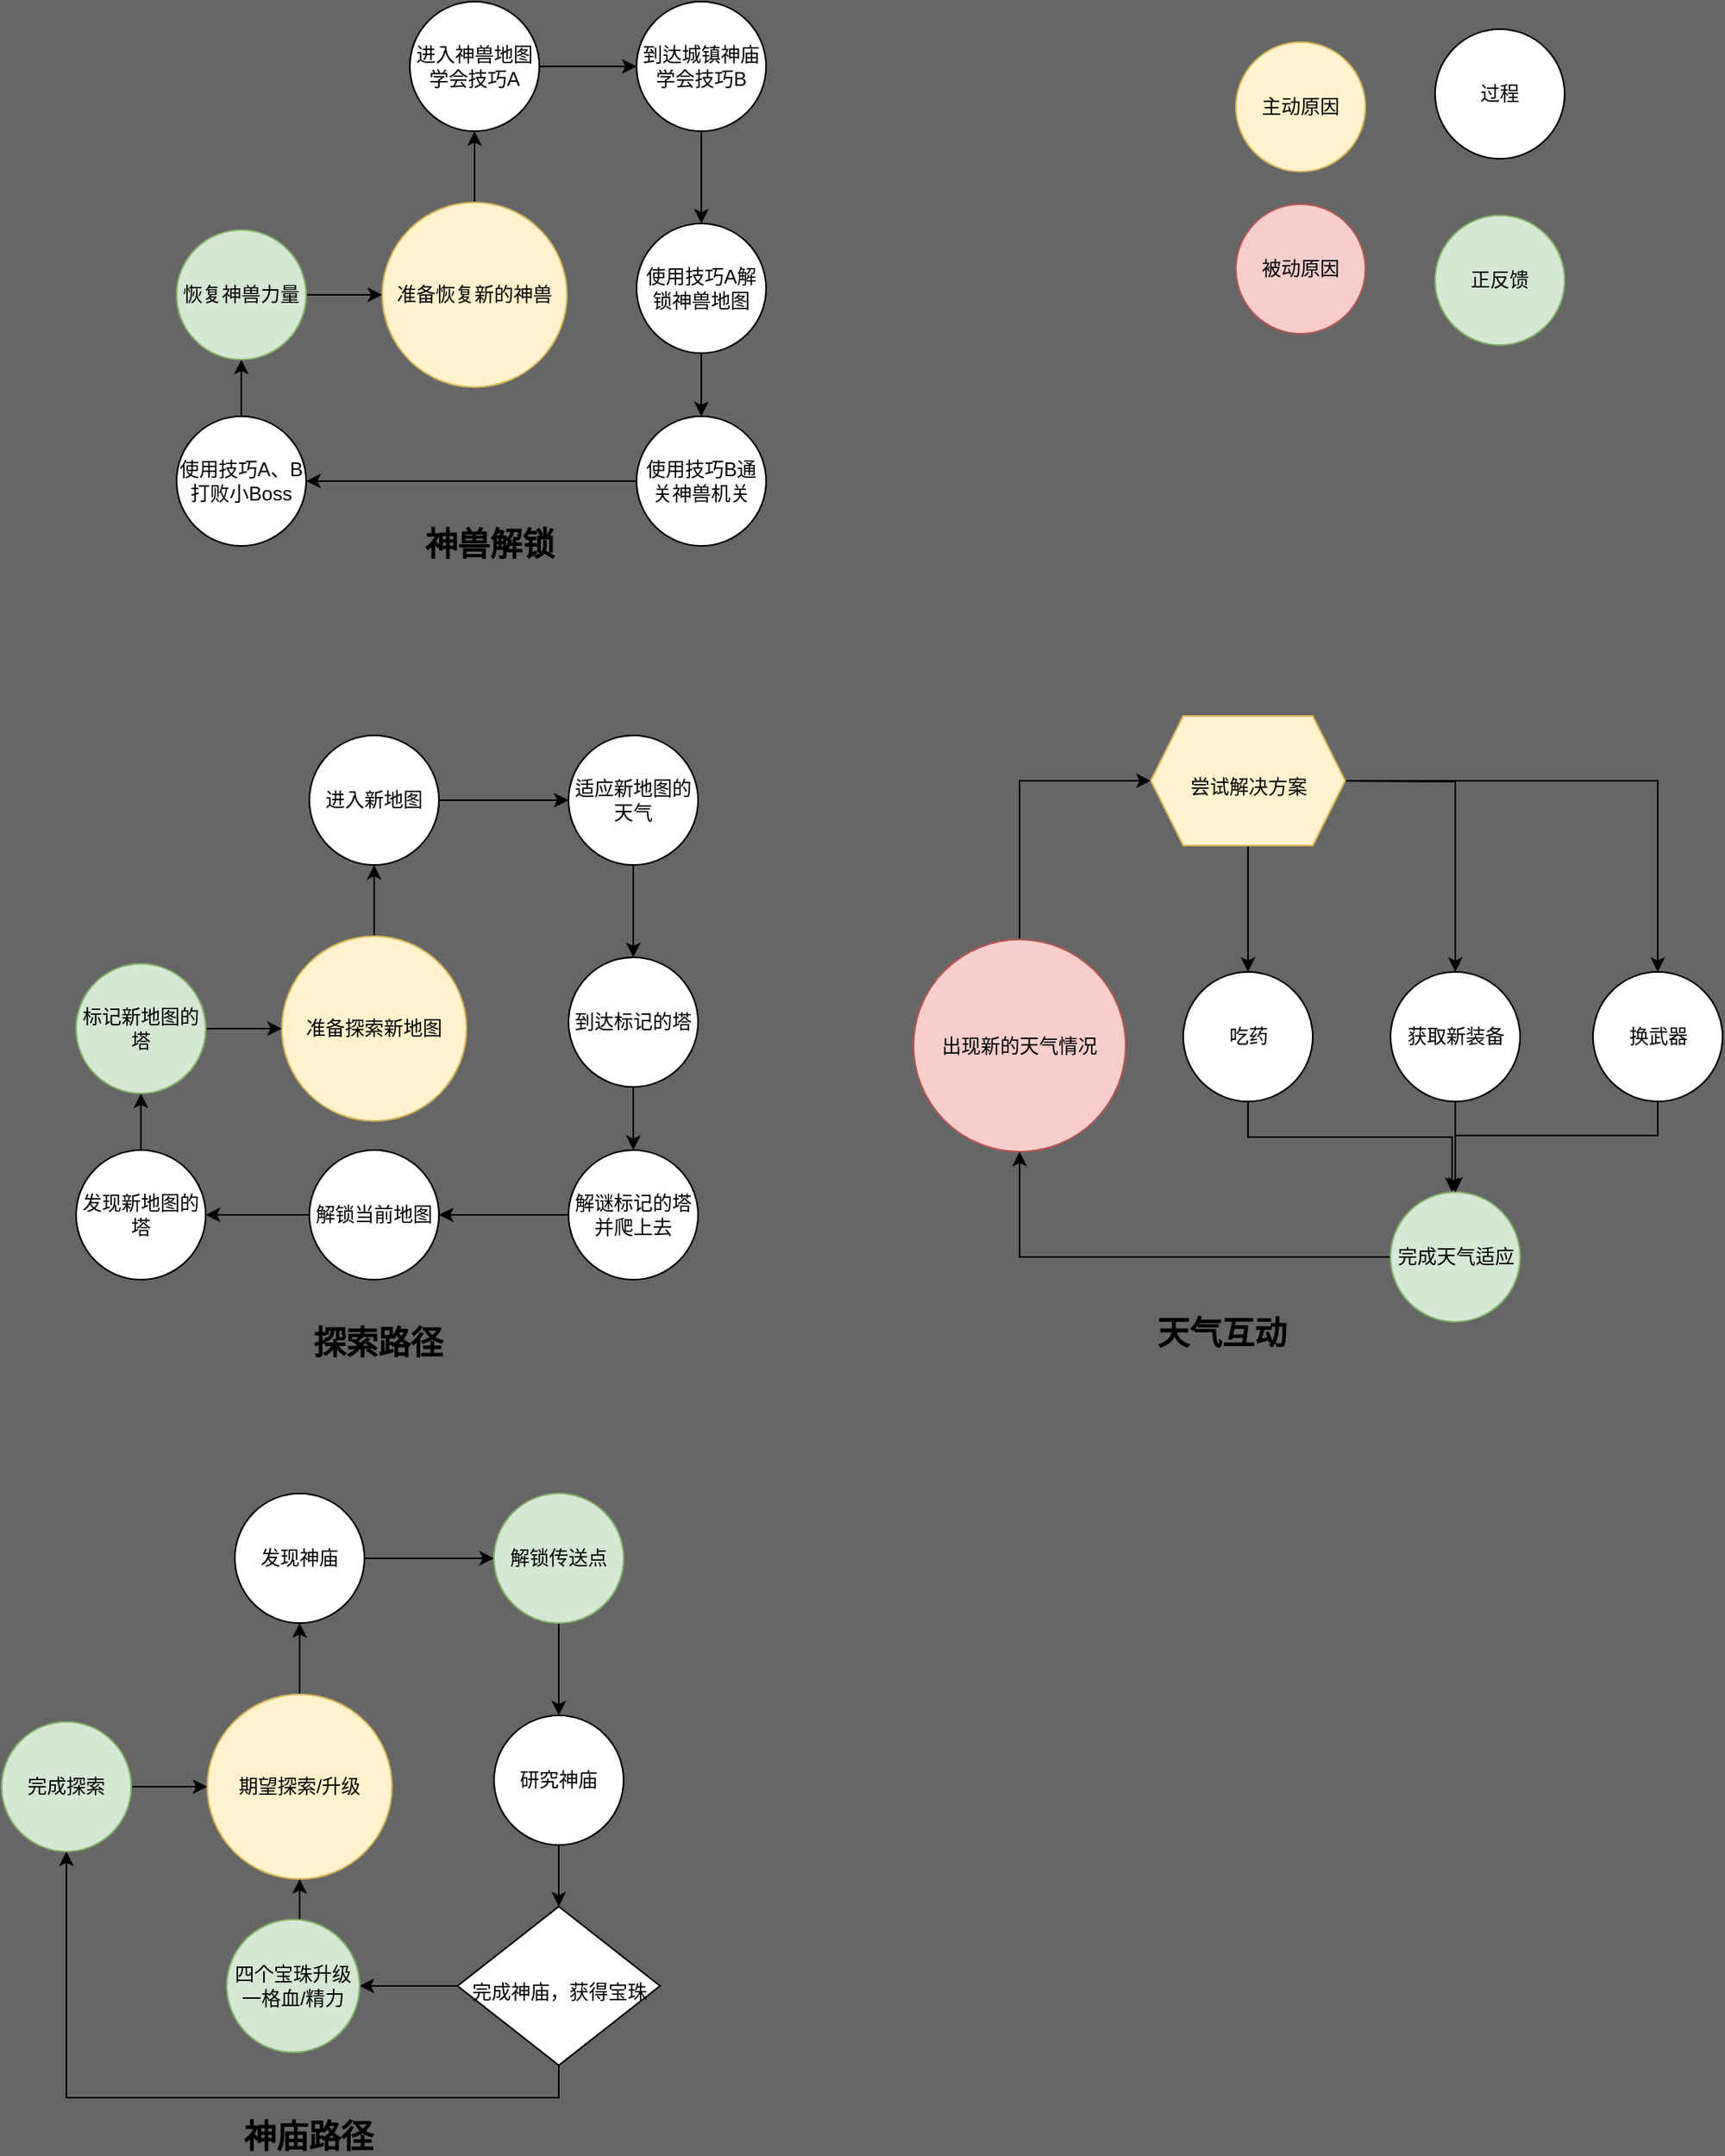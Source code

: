 <mxfile version="16.2.7" type="github">
  <diagram id="2k6ynhvocoArQwfx4wz_" name="Page-1">
    <mxGraphModel dx="2268" dy="1175" grid="0" gridSize="10" guides="1" tooltips="1" connect="1" arrows="1" fold="1" page="1" pageScale="1" pageWidth="1169" pageHeight="1654" background="#666666" math="0" shadow="0">
      <root>
        <mxCell id="0" />
        <mxCell id="1" parent="0" />
        <mxCell id="vJnhW9JEeM3DnVXwUldM-8" style="edgeStyle=orthogonalEdgeStyle;rounded=0;orthogonalLoop=1;jettySize=auto;html=1;entryX=0.5;entryY=1;entryDx=0;entryDy=0;" edge="1" parent="1" source="vJnhW9JEeM3DnVXwUldM-6" target="vJnhW9JEeM3DnVXwUldM-7">
          <mxGeometry relative="1" as="geometry" />
        </mxCell>
        <mxCell id="vJnhW9JEeM3DnVXwUldM-6" value="准备恢复新的神兽" style="ellipse;whiteSpace=wrap;html=1;aspect=fixed;fillColor=#fff2cc;strokeColor=#d6b656;" vertex="1" parent="1">
          <mxGeometry x="315" y="247" width="114" height="114" as="geometry" />
        </mxCell>
        <mxCell id="vJnhW9JEeM3DnVXwUldM-10" style="edgeStyle=orthogonalEdgeStyle;rounded=0;orthogonalLoop=1;jettySize=auto;html=1;" edge="1" parent="1" source="vJnhW9JEeM3DnVXwUldM-7" target="vJnhW9JEeM3DnVXwUldM-9">
          <mxGeometry relative="1" as="geometry" />
        </mxCell>
        <mxCell id="vJnhW9JEeM3DnVXwUldM-7" value="进入神兽地图&lt;br&gt;学会技巧A" style="ellipse;whiteSpace=wrap;html=1;aspect=fixed;" vertex="1" parent="1">
          <mxGeometry x="332" y="123" width="80" height="80" as="geometry" />
        </mxCell>
        <mxCell id="vJnhW9JEeM3DnVXwUldM-14" value="" style="edgeStyle=orthogonalEdgeStyle;rounded=0;orthogonalLoop=1;jettySize=auto;html=1;" edge="1" parent="1" source="vJnhW9JEeM3DnVXwUldM-9" target="vJnhW9JEeM3DnVXwUldM-13">
          <mxGeometry relative="1" as="geometry" />
        </mxCell>
        <mxCell id="vJnhW9JEeM3DnVXwUldM-9" value="到达城镇神庙&lt;br&gt;学会技巧B" style="ellipse;whiteSpace=wrap;html=1;aspect=fixed;" vertex="1" parent="1">
          <mxGeometry x="472" y="123" width="80" height="80" as="geometry" />
        </mxCell>
        <mxCell id="vJnhW9JEeM3DnVXwUldM-16" value="" style="edgeStyle=orthogonalEdgeStyle;rounded=0;orthogonalLoop=1;jettySize=auto;html=1;" edge="1" parent="1" source="vJnhW9JEeM3DnVXwUldM-13" target="vJnhW9JEeM3DnVXwUldM-15">
          <mxGeometry relative="1" as="geometry" />
        </mxCell>
        <mxCell id="vJnhW9JEeM3DnVXwUldM-13" value="使用技巧A解锁神兽地图" style="ellipse;whiteSpace=wrap;html=1;aspect=fixed;" vertex="1" parent="1">
          <mxGeometry x="472" y="260" width="80" height="80" as="geometry" />
        </mxCell>
        <mxCell id="vJnhW9JEeM3DnVXwUldM-18" value="" style="edgeStyle=orthogonalEdgeStyle;rounded=0;orthogonalLoop=1;jettySize=auto;html=1;" edge="1" parent="1" source="vJnhW9JEeM3DnVXwUldM-15" target="vJnhW9JEeM3DnVXwUldM-17">
          <mxGeometry relative="1" as="geometry" />
        </mxCell>
        <mxCell id="vJnhW9JEeM3DnVXwUldM-15" value="使用技巧B通关神兽机关" style="ellipse;whiteSpace=wrap;html=1;aspect=fixed;" vertex="1" parent="1">
          <mxGeometry x="472" y="379" width="80" height="80" as="geometry" />
        </mxCell>
        <mxCell id="vJnhW9JEeM3DnVXwUldM-21" value="" style="edgeStyle=orthogonalEdgeStyle;rounded=0;orthogonalLoop=1;jettySize=auto;html=1;" edge="1" parent="1" source="vJnhW9JEeM3DnVXwUldM-17" target="vJnhW9JEeM3DnVXwUldM-20">
          <mxGeometry relative="1" as="geometry" />
        </mxCell>
        <mxCell id="vJnhW9JEeM3DnVXwUldM-17" value="使用技巧A、B打败小Boss" style="ellipse;whiteSpace=wrap;html=1;aspect=fixed;" vertex="1" parent="1">
          <mxGeometry x="188" y="379" width="80" height="80" as="geometry" />
        </mxCell>
        <mxCell id="vJnhW9JEeM3DnVXwUldM-22" style="edgeStyle=orthogonalEdgeStyle;rounded=0;orthogonalLoop=1;jettySize=auto;html=1;" edge="1" parent="1" source="vJnhW9JEeM3DnVXwUldM-20" target="vJnhW9JEeM3DnVXwUldM-6">
          <mxGeometry relative="1" as="geometry" />
        </mxCell>
        <mxCell id="vJnhW9JEeM3DnVXwUldM-20" value="恢复神兽力量" style="ellipse;whiteSpace=wrap;html=1;aspect=fixed;fillColor=#d5e8d4;strokeColor=#82b366;" vertex="1" parent="1">
          <mxGeometry x="188" y="264" width="80" height="80" as="geometry" />
        </mxCell>
        <mxCell id="vJnhW9JEeM3DnVXwUldM-23" value="&lt;font style=&quot;font-size: 20px&quot;&gt;&lt;b&gt;神兽解锁&lt;/b&gt;&lt;/font&gt;" style="text;html=1;align=center;verticalAlign=middle;resizable=0;points=[];autosize=1;strokeColor=none;fillColor=none;" vertex="1" parent="1">
          <mxGeometry x="336" y="447" width="90" height="20" as="geometry" />
        </mxCell>
        <mxCell id="vJnhW9JEeM3DnVXwUldM-24" style="edgeStyle=orthogonalEdgeStyle;rounded=0;orthogonalLoop=1;jettySize=auto;html=1;entryX=0.5;entryY=1;entryDx=0;entryDy=0;" edge="1" parent="1" source="vJnhW9JEeM3DnVXwUldM-25" target="vJnhW9JEeM3DnVXwUldM-27">
          <mxGeometry relative="1" as="geometry" />
        </mxCell>
        <mxCell id="vJnhW9JEeM3DnVXwUldM-25" value="准备探索新地图" style="ellipse;whiteSpace=wrap;html=1;aspect=fixed;fillColor=#fff2cc;strokeColor=#d6b656;" vertex="1" parent="1">
          <mxGeometry x="253" y="700" width="114" height="114" as="geometry" />
        </mxCell>
        <mxCell id="vJnhW9JEeM3DnVXwUldM-26" style="edgeStyle=orthogonalEdgeStyle;rounded=0;orthogonalLoop=1;jettySize=auto;html=1;" edge="1" parent="1" source="vJnhW9JEeM3DnVXwUldM-27" target="vJnhW9JEeM3DnVXwUldM-29">
          <mxGeometry relative="1" as="geometry" />
        </mxCell>
        <mxCell id="vJnhW9JEeM3DnVXwUldM-27" value="进入新地图" style="ellipse;whiteSpace=wrap;html=1;aspect=fixed;" vertex="1" parent="1">
          <mxGeometry x="270" y="576" width="80" height="80" as="geometry" />
        </mxCell>
        <mxCell id="vJnhW9JEeM3DnVXwUldM-28" value="" style="edgeStyle=orthogonalEdgeStyle;rounded=0;orthogonalLoop=1;jettySize=auto;html=1;" edge="1" parent="1" source="vJnhW9JEeM3DnVXwUldM-29" target="vJnhW9JEeM3DnVXwUldM-31">
          <mxGeometry relative="1" as="geometry" />
        </mxCell>
        <mxCell id="vJnhW9JEeM3DnVXwUldM-29" value="适应新地图的天气" style="ellipse;whiteSpace=wrap;html=1;aspect=fixed;" vertex="1" parent="1">
          <mxGeometry x="430" y="576" width="80" height="80" as="geometry" />
        </mxCell>
        <mxCell id="vJnhW9JEeM3DnVXwUldM-30" value="" style="edgeStyle=orthogonalEdgeStyle;rounded=0;orthogonalLoop=1;jettySize=auto;html=1;" edge="1" parent="1" source="vJnhW9JEeM3DnVXwUldM-31" target="vJnhW9JEeM3DnVXwUldM-33">
          <mxGeometry relative="1" as="geometry" />
        </mxCell>
        <mxCell id="vJnhW9JEeM3DnVXwUldM-31" value="到达标记的塔" style="ellipse;whiteSpace=wrap;html=1;aspect=fixed;" vertex="1" parent="1">
          <mxGeometry x="430" y="713" width="80" height="80" as="geometry" />
        </mxCell>
        <mxCell id="vJnhW9JEeM3DnVXwUldM-40" value="" style="edgeStyle=orthogonalEdgeStyle;rounded=0;orthogonalLoop=1;jettySize=auto;html=1;fontSize=20;" edge="1" parent="1" source="vJnhW9JEeM3DnVXwUldM-33" target="vJnhW9JEeM3DnVXwUldM-39">
          <mxGeometry relative="1" as="geometry" />
        </mxCell>
        <mxCell id="vJnhW9JEeM3DnVXwUldM-33" value="解谜标记的塔并爬上去" style="ellipse;whiteSpace=wrap;html=1;aspect=fixed;" vertex="1" parent="1">
          <mxGeometry x="430" y="832" width="80" height="80" as="geometry" />
        </mxCell>
        <mxCell id="vJnhW9JEeM3DnVXwUldM-34" value="" style="edgeStyle=orthogonalEdgeStyle;rounded=0;orthogonalLoop=1;jettySize=auto;html=1;" edge="1" parent="1" source="vJnhW9JEeM3DnVXwUldM-35" target="vJnhW9JEeM3DnVXwUldM-37">
          <mxGeometry relative="1" as="geometry" />
        </mxCell>
        <mxCell id="vJnhW9JEeM3DnVXwUldM-35" value="发现新地图的塔" style="ellipse;whiteSpace=wrap;html=1;aspect=fixed;" vertex="1" parent="1">
          <mxGeometry x="126" y="832" width="80" height="80" as="geometry" />
        </mxCell>
        <mxCell id="vJnhW9JEeM3DnVXwUldM-36" style="edgeStyle=orthogonalEdgeStyle;rounded=0;orthogonalLoop=1;jettySize=auto;html=1;" edge="1" parent="1" source="vJnhW9JEeM3DnVXwUldM-37" target="vJnhW9JEeM3DnVXwUldM-25">
          <mxGeometry relative="1" as="geometry" />
        </mxCell>
        <mxCell id="vJnhW9JEeM3DnVXwUldM-37" value="标记新地图的塔" style="ellipse;whiteSpace=wrap;html=1;aspect=fixed;fillColor=#d5e8d4;strokeColor=#82b366;" vertex="1" parent="1">
          <mxGeometry x="126" y="717" width="80" height="80" as="geometry" />
        </mxCell>
        <mxCell id="vJnhW9JEeM3DnVXwUldM-38" value="&lt;font style=&quot;font-size: 20px&quot;&gt;&lt;b&gt;探索路径&lt;/b&gt;&lt;/font&gt;" style="text;html=1;align=center;verticalAlign=middle;resizable=0;points=[];autosize=1;strokeColor=none;fillColor=none;" vertex="1" parent="1">
          <mxGeometry x="267" y="940" width="90" height="20" as="geometry" />
        </mxCell>
        <mxCell id="vJnhW9JEeM3DnVXwUldM-41" style="edgeStyle=orthogonalEdgeStyle;rounded=0;orthogonalLoop=1;jettySize=auto;html=1;entryX=1;entryY=0.5;entryDx=0;entryDy=0;fontSize=20;" edge="1" parent="1" source="vJnhW9JEeM3DnVXwUldM-39" target="vJnhW9JEeM3DnVXwUldM-35">
          <mxGeometry relative="1" as="geometry" />
        </mxCell>
        <mxCell id="vJnhW9JEeM3DnVXwUldM-39" value="解锁当前地图" style="ellipse;whiteSpace=wrap;html=1;aspect=fixed;" vertex="1" parent="1">
          <mxGeometry x="270" y="832" width="80" height="80" as="geometry" />
        </mxCell>
        <mxCell id="vJnhW9JEeM3DnVXwUldM-44" style="edgeStyle=orthogonalEdgeStyle;rounded=0;orthogonalLoop=1;jettySize=auto;html=1;entryX=0;entryY=0.5;entryDx=0;entryDy=0;exitX=0.5;exitY=0;exitDx=0;exitDy=0;" edge="1" parent="1" source="vJnhW9JEeM3DnVXwUldM-45" target="vJnhW9JEeM3DnVXwUldM-64">
          <mxGeometry relative="1" as="geometry">
            <mxPoint x="811.5" y="604" as="targetPoint" />
          </mxGeometry>
        </mxCell>
        <mxCell id="vJnhW9JEeM3DnVXwUldM-45" value="出现新的天气情况" style="ellipse;whiteSpace=wrap;html=1;aspect=fixed;fillColor=#f8cecc;strokeColor=#b85450;" vertex="1" parent="1">
          <mxGeometry x="643" y="702" width="131" height="131" as="geometry" />
        </mxCell>
        <mxCell id="vJnhW9JEeM3DnVXwUldM-46" value="" style="edgeStyle=orthogonalEdgeStyle;rounded=0;orthogonalLoop=1;jettySize=auto;html=1;exitX=0.5;exitY=1;exitDx=0;exitDy=0;" edge="1" parent="1" source="vJnhW9JEeM3DnVXwUldM-64" target="vJnhW9JEeM3DnVXwUldM-49">
          <mxGeometry relative="1" as="geometry">
            <mxPoint x="851.5" y="644" as="sourcePoint" />
          </mxGeometry>
        </mxCell>
        <mxCell id="vJnhW9JEeM3DnVXwUldM-60" style="edgeStyle=orthogonalEdgeStyle;rounded=0;orthogonalLoop=1;jettySize=auto;html=1;fontSize=20;" edge="1" parent="1" target="vJnhW9JEeM3DnVXwUldM-59">
          <mxGeometry relative="1" as="geometry">
            <mxPoint x="891.5" y="604" as="sourcePoint" />
          </mxGeometry>
        </mxCell>
        <mxCell id="vJnhW9JEeM3DnVXwUldM-66" style="edgeStyle=orthogonalEdgeStyle;rounded=0;orthogonalLoop=1;jettySize=auto;html=1;fontSize=20;" edge="1" parent="1" source="vJnhW9JEeM3DnVXwUldM-49" target="vJnhW9JEeM3DnVXwUldM-51">
          <mxGeometry relative="1" as="geometry">
            <Array as="points">
              <mxPoint x="849.5" y="823.96" />
              <mxPoint x="975.5" y="823.96" />
            </Array>
          </mxGeometry>
        </mxCell>
        <mxCell id="vJnhW9JEeM3DnVXwUldM-49" value="吃药" style="ellipse;whiteSpace=wrap;html=1;aspect=fixed;" vertex="1" parent="1">
          <mxGeometry x="809.5" y="722" width="80" height="80" as="geometry" />
        </mxCell>
        <mxCell id="vJnhW9JEeM3DnVXwUldM-69" style="edgeStyle=orthogonalEdgeStyle;rounded=0;orthogonalLoop=1;jettySize=auto;html=1;fontSize=20;" edge="1" parent="1" source="vJnhW9JEeM3DnVXwUldM-51" target="vJnhW9JEeM3DnVXwUldM-45">
          <mxGeometry relative="1" as="geometry" />
        </mxCell>
        <mxCell id="vJnhW9JEeM3DnVXwUldM-51" value="完成天气适应" style="ellipse;whiteSpace=wrap;html=1;aspect=fixed;fillColor=#d5e8d4;strokeColor=#82b366;" vertex="1" parent="1">
          <mxGeometry x="937.5" y="858" width="80" height="80" as="geometry" />
        </mxCell>
        <mxCell id="vJnhW9JEeM3DnVXwUldM-56" value="&lt;font style=&quot;font-size: 20px&quot;&gt;&lt;b&gt;天气互动&lt;/b&gt;&lt;/font&gt;" style="text;html=1;align=center;verticalAlign=middle;resizable=0;points=[];autosize=1;strokeColor=none;fillColor=none;" vertex="1" parent="1">
          <mxGeometry x="787.5" y="934" width="90" height="20" as="geometry" />
        </mxCell>
        <mxCell id="vJnhW9JEeM3DnVXwUldM-67" style="edgeStyle=orthogonalEdgeStyle;rounded=0;orthogonalLoop=1;jettySize=auto;html=1;fontSize=20;" edge="1" parent="1" source="vJnhW9JEeM3DnVXwUldM-59" target="vJnhW9JEeM3DnVXwUldM-51">
          <mxGeometry relative="1" as="geometry" />
        </mxCell>
        <mxCell id="vJnhW9JEeM3DnVXwUldM-59" value="获取新装备" style="ellipse;whiteSpace=wrap;html=1;aspect=fixed;" vertex="1" parent="1">
          <mxGeometry x="937.5" y="722" width="80" height="80" as="geometry" />
        </mxCell>
        <mxCell id="vJnhW9JEeM3DnVXwUldM-68" style="edgeStyle=orthogonalEdgeStyle;rounded=0;orthogonalLoop=1;jettySize=auto;html=1;fontSize=20;" edge="1" parent="1" source="vJnhW9JEeM3DnVXwUldM-61" target="vJnhW9JEeM3DnVXwUldM-51">
          <mxGeometry relative="1" as="geometry">
            <Array as="points">
              <mxPoint x="1102.5" y="823" />
              <mxPoint x="977.5" y="823" />
            </Array>
          </mxGeometry>
        </mxCell>
        <mxCell id="vJnhW9JEeM3DnVXwUldM-61" value="换武器" style="ellipse;whiteSpace=wrap;html=1;aspect=fixed;" vertex="1" parent="1">
          <mxGeometry x="1062.5" y="722" width="80" height="80" as="geometry" />
        </mxCell>
        <mxCell id="vJnhW9JEeM3DnVXwUldM-70" style="edgeStyle=orthogonalEdgeStyle;rounded=0;orthogonalLoop=1;jettySize=auto;html=1;fontSize=20;" edge="1" parent="1" source="vJnhW9JEeM3DnVXwUldM-64" target="vJnhW9JEeM3DnVXwUldM-61">
          <mxGeometry relative="1" as="geometry" />
        </mxCell>
        <mxCell id="vJnhW9JEeM3DnVXwUldM-64" value="&lt;span style=&quot;font-size: 12px&quot;&gt;尝试解决方案&lt;/span&gt;" style="shape=hexagon;perimeter=hexagonPerimeter2;whiteSpace=wrap;html=1;fixedSize=1;fontSize=20;fillColor=#fff2cc;strokeColor=#d6b656;" vertex="1" parent="1">
          <mxGeometry x="789.5" y="564" width="120" height="80" as="geometry" />
        </mxCell>
        <mxCell id="vJnhW9JEeM3DnVXwUldM-71" style="edgeStyle=orthogonalEdgeStyle;rounded=0;orthogonalLoop=1;jettySize=auto;html=1;entryX=0.5;entryY=1;entryDx=0;entryDy=0;" edge="1" parent="1" source="vJnhW9JEeM3DnVXwUldM-72" target="vJnhW9JEeM3DnVXwUldM-74">
          <mxGeometry relative="1" as="geometry" />
        </mxCell>
        <mxCell id="vJnhW9JEeM3DnVXwUldM-72" value="期望探索/升级" style="ellipse;whiteSpace=wrap;html=1;aspect=fixed;fillColor=#fff2cc;strokeColor=#d6b656;" vertex="1" parent="1">
          <mxGeometry x="207" y="1168" width="114" height="114" as="geometry" />
        </mxCell>
        <mxCell id="vJnhW9JEeM3DnVXwUldM-73" style="edgeStyle=orthogonalEdgeStyle;rounded=0;orthogonalLoop=1;jettySize=auto;html=1;" edge="1" parent="1" source="vJnhW9JEeM3DnVXwUldM-74" target="vJnhW9JEeM3DnVXwUldM-76">
          <mxGeometry relative="1" as="geometry" />
        </mxCell>
        <mxCell id="vJnhW9JEeM3DnVXwUldM-74" value="发现神庙" style="ellipse;whiteSpace=wrap;html=1;aspect=fixed;" vertex="1" parent="1">
          <mxGeometry x="224" y="1044" width="80" height="80" as="geometry" />
        </mxCell>
        <mxCell id="vJnhW9JEeM3DnVXwUldM-75" value="" style="edgeStyle=orthogonalEdgeStyle;rounded=0;orthogonalLoop=1;jettySize=auto;html=1;" edge="1" parent="1" source="vJnhW9JEeM3DnVXwUldM-76" target="vJnhW9JEeM3DnVXwUldM-78">
          <mxGeometry relative="1" as="geometry" />
        </mxCell>
        <mxCell id="vJnhW9JEeM3DnVXwUldM-76" value="解锁传送点" style="ellipse;whiteSpace=wrap;html=1;aspect=fixed;fillColor=#d5e8d4;strokeColor=#82b366;" vertex="1" parent="1">
          <mxGeometry x="384" y="1044" width="80" height="80" as="geometry" />
        </mxCell>
        <mxCell id="vJnhW9JEeM3DnVXwUldM-77" value="" style="edgeStyle=orthogonalEdgeStyle;rounded=0;orthogonalLoop=1;jettySize=auto;html=1;entryX=0.5;entryY=0;entryDx=0;entryDy=0;" edge="1" parent="1" source="vJnhW9JEeM3DnVXwUldM-78" target="vJnhW9JEeM3DnVXwUldM-88">
          <mxGeometry relative="1" as="geometry">
            <mxPoint x="424" y="1300" as="targetPoint" />
          </mxGeometry>
        </mxCell>
        <mxCell id="vJnhW9JEeM3DnVXwUldM-78" value="研究神庙" style="ellipse;whiteSpace=wrap;html=1;aspect=fixed;" vertex="1" parent="1">
          <mxGeometry x="384" y="1181" width="80" height="80" as="geometry" />
        </mxCell>
        <mxCell id="vJnhW9JEeM3DnVXwUldM-79" value="" style="edgeStyle=orthogonalEdgeStyle;rounded=0;orthogonalLoop=1;jettySize=auto;html=1;fontSize=20;entryX=1;entryY=0.5;entryDx=0;entryDy=0;exitX=0;exitY=0.5;exitDx=0;exitDy=0;" edge="1" parent="1" source="vJnhW9JEeM3DnVXwUldM-88" target="vJnhW9JEeM3DnVXwUldM-82">
          <mxGeometry relative="1" as="geometry">
            <mxPoint x="384" y="1340" as="sourcePoint" />
            <mxPoint x="304" y="1340" as="targetPoint" />
          </mxGeometry>
        </mxCell>
        <mxCell id="vJnhW9JEeM3DnVXwUldM-81" value="" style="edgeStyle=orthogonalEdgeStyle;rounded=0;orthogonalLoop=1;jettySize=auto;html=1;exitX=0.5;exitY=1;exitDx=0;exitDy=0;" edge="1" parent="1" source="vJnhW9JEeM3DnVXwUldM-88" target="vJnhW9JEeM3DnVXwUldM-84">
          <mxGeometry relative="1" as="geometry" />
        </mxCell>
        <mxCell id="vJnhW9JEeM3DnVXwUldM-91" style="edgeStyle=orthogonalEdgeStyle;rounded=0;orthogonalLoop=1;jettySize=auto;html=1;exitX=0.5;exitY=0;exitDx=0;exitDy=0;entryX=0.5;entryY=1;entryDx=0;entryDy=0;fontSize=20;" edge="1" parent="1" source="vJnhW9JEeM3DnVXwUldM-82" target="vJnhW9JEeM3DnVXwUldM-72">
          <mxGeometry relative="1" as="geometry" />
        </mxCell>
        <mxCell id="vJnhW9JEeM3DnVXwUldM-82" value="四个宝珠升级一格血/精力" style="ellipse;whiteSpace=wrap;html=1;aspect=fixed;fillColor=#d5e8d4;strokeColor=#82b366;" vertex="1" parent="1">
          <mxGeometry x="219" y="1307" width="82" height="82" as="geometry" />
        </mxCell>
        <mxCell id="vJnhW9JEeM3DnVXwUldM-83" style="edgeStyle=orthogonalEdgeStyle;rounded=0;orthogonalLoop=1;jettySize=auto;html=1;" edge="1" parent="1" source="vJnhW9JEeM3DnVXwUldM-84" target="vJnhW9JEeM3DnVXwUldM-72">
          <mxGeometry relative="1" as="geometry" />
        </mxCell>
        <mxCell id="vJnhW9JEeM3DnVXwUldM-84" value="完成探索" style="ellipse;whiteSpace=wrap;html=1;aspect=fixed;fillColor=#d5e8d4;strokeColor=#82b366;" vertex="1" parent="1">
          <mxGeometry x="80" y="1185" width="80" height="80" as="geometry" />
        </mxCell>
        <mxCell id="vJnhW9JEeM3DnVXwUldM-85" value="&lt;font style=&quot;font-size: 20px&quot;&gt;&lt;b&gt;神庙路径&lt;/b&gt;&lt;/font&gt;" style="text;html=1;align=center;verticalAlign=middle;resizable=0;points=[];autosize=1;strokeColor=none;fillColor=none;" vertex="1" parent="1">
          <mxGeometry x="224" y="1430" width="90" height="20" as="geometry" />
        </mxCell>
        <mxCell id="vJnhW9JEeM3DnVXwUldM-88" value="&lt;span style=&quot;font-size: 12px&quot;&gt;完成神庙，获得宝珠&lt;/span&gt;" style="rhombus;whiteSpace=wrap;html=1;fontSize=20;" vertex="1" parent="1">
          <mxGeometry x="361.5" y="1299" width="125" height="98" as="geometry" />
        </mxCell>
        <mxCell id="vJnhW9JEeM3DnVXwUldM-92" value="主动原因" style="ellipse;whiteSpace=wrap;html=1;aspect=fixed;fillColor=#fff2cc;strokeColor=#d6b656;" vertex="1" parent="1">
          <mxGeometry x="842" y="148" width="80" height="80" as="geometry" />
        </mxCell>
        <mxCell id="vJnhW9JEeM3DnVXwUldM-93" value="被动原因" style="ellipse;whiteSpace=wrap;html=1;aspect=fixed;fillColor=#f8cecc;strokeColor=#b85450;" vertex="1" parent="1">
          <mxGeometry x="842" y="248" width="80" height="80" as="geometry" />
        </mxCell>
        <mxCell id="vJnhW9JEeM3DnVXwUldM-94" value="正反馈" style="ellipse;whiteSpace=wrap;html=1;aspect=fixed;fillColor=#d5e8d4;strokeColor=#82b366;" vertex="1" parent="1">
          <mxGeometry x="965" y="255" width="80" height="80" as="geometry" />
        </mxCell>
        <mxCell id="vJnhW9JEeM3DnVXwUldM-95" value="过程" style="ellipse;whiteSpace=wrap;html=1;aspect=fixed;" vertex="1" parent="1">
          <mxGeometry x="965" y="140" width="80" height="80" as="geometry" />
        </mxCell>
      </root>
    </mxGraphModel>
  </diagram>
</mxfile>
